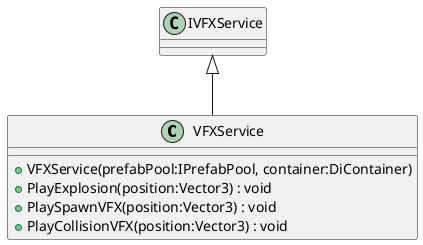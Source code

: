 @startuml
class VFXService {
    + VFXService(prefabPool:IPrefabPool, container:DiContainer)
    + PlayExplosion(position:Vector3) : void
    + PlaySpawnVFX(position:Vector3) : void
    + PlayCollisionVFX(position:Vector3) : void
}
IVFXService <|-- VFXService
@enduml
